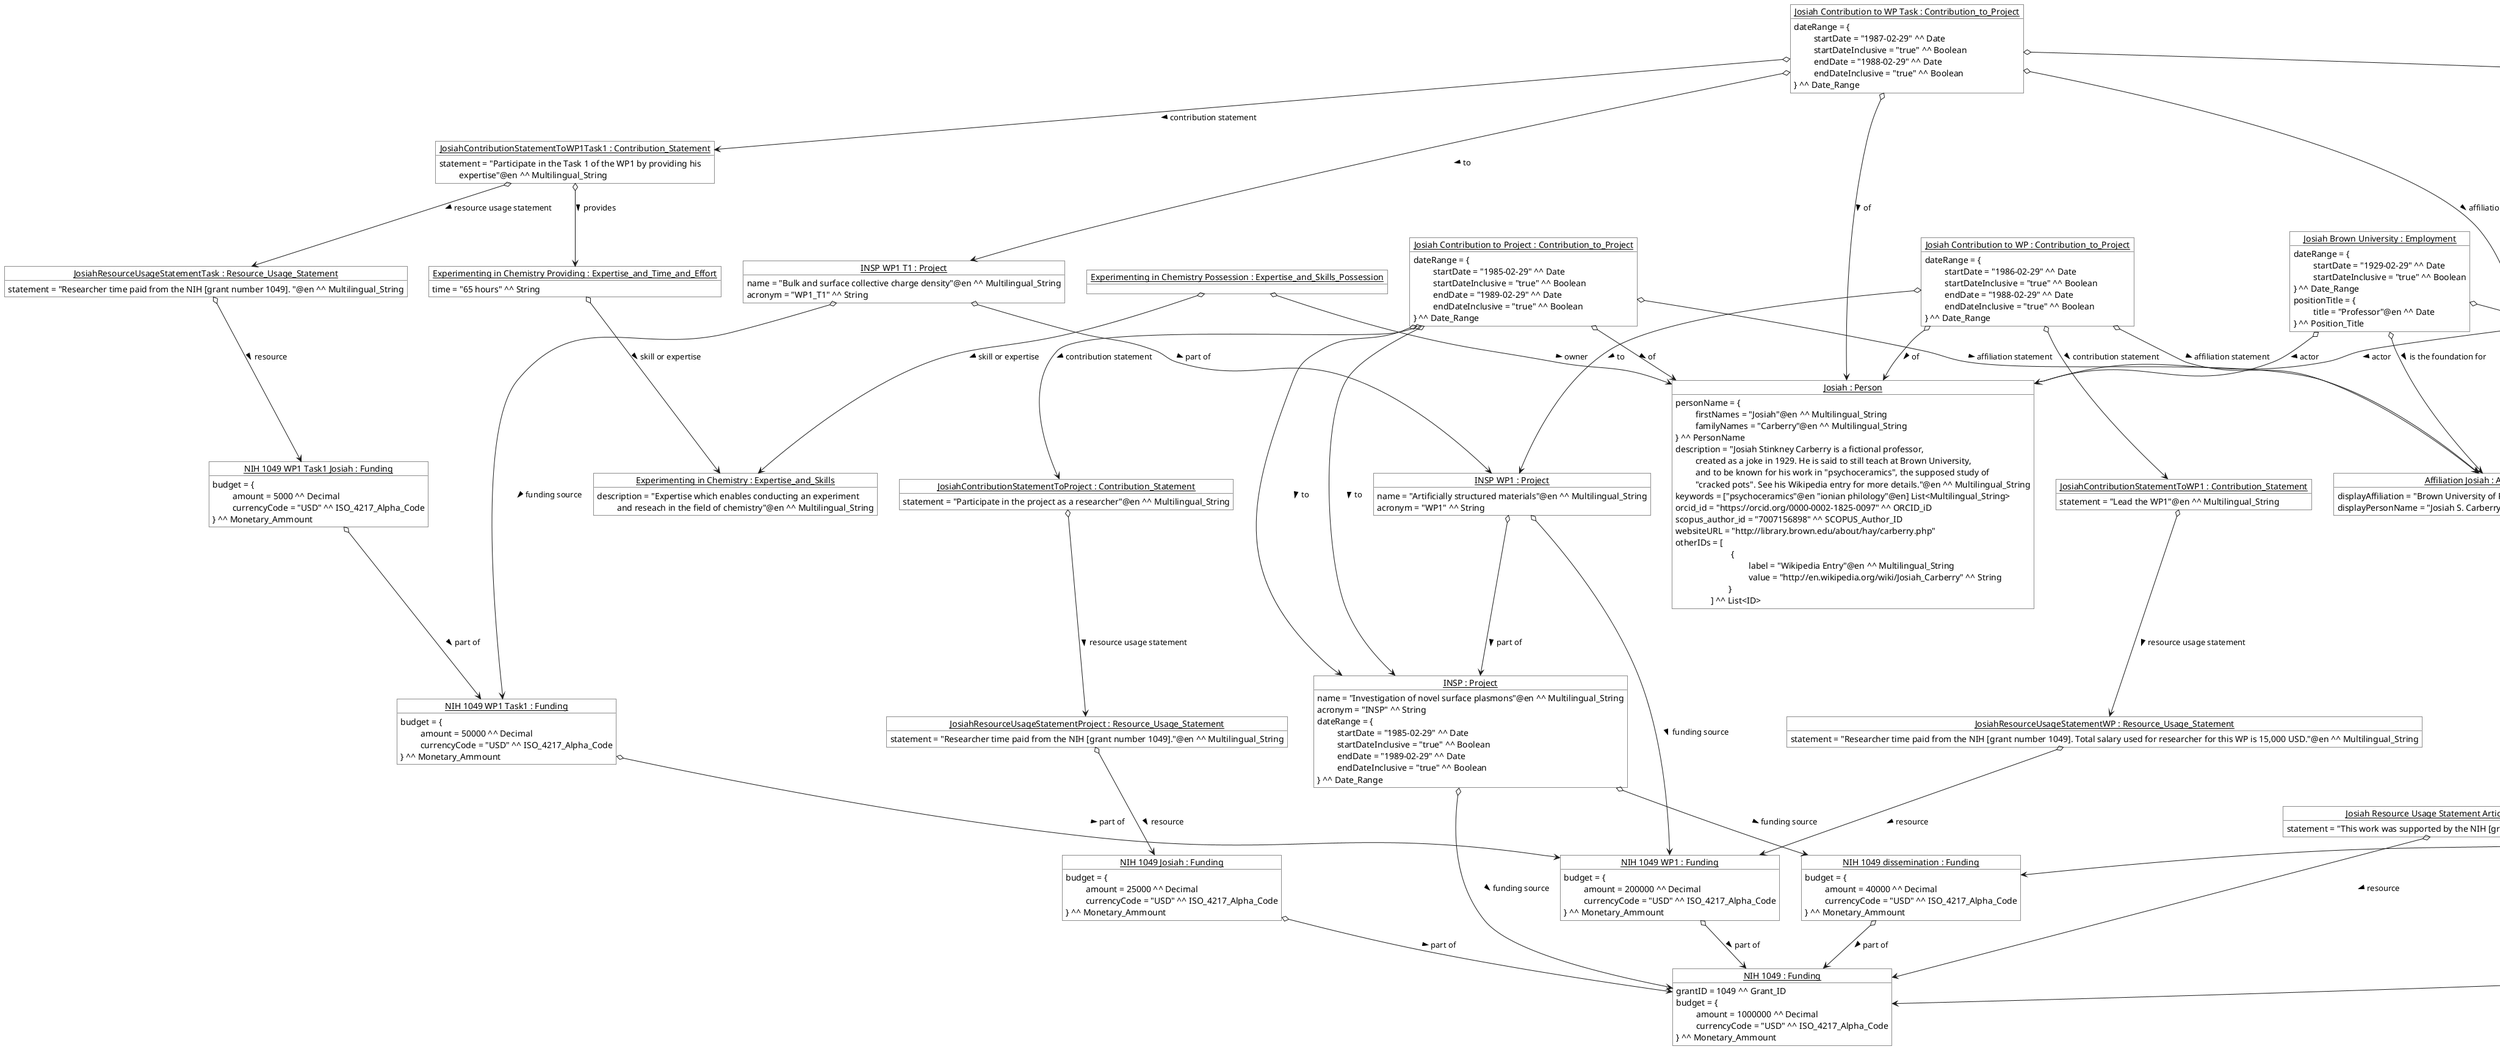 @startuml


    !startsub persons

        object "<u>Josiah : Person</u>" as Josiah #ffffff {
           personName = {
           \t firstNames = "Josiah"@en ^^ Multilingual_String
           \t familyNames = "Carberry"@en ^^ Multilingual_String
           } ^^ PersonName
           description = "Josiah Stinkney Carberry is a fictional professor,
           \t created as a joke in 1929. He is said to still teach at Brown University,
           \t and to be known for his work in "psychoceramics", the supposed study of
           \t "cracked pots". See his Wikipedia entry for more details."@en ^^ Multilingual_String
           keywords = ["psychoceramics"@en "ionian philology"@en] List<Multilingual_String>
           orcid_id = "https://orcid.org/0000-0002-1825-0097" ^^ ORCID_iD
           scopus_author_id = "7007156898" ^^ SCOPUS_Author_ID
           websiteURL = "http://library.brown.edu/about/hay/carberry.php"
           otherIDs = [
           \t\t\t {
           \t\t\t\t label = "Wikipedia Entry"@en ^^ Multilingual_String
           \t\t\t\t value = "http://en.wikipedia.org/wiki/Josiah_Carberry" ^^ String
           \t\t\t}
           \t\t] ^^ List<ID>
        }

    !endsub

    !startsub expertise

        object "<u>Experimenting in Chemistry : Expertise_and_Skills</u>" as ExperimentingInChemistry #ffffff {
            description = "Expertise which enables conducting an experiment
            \t and reseach in the field of chemistry"@en ^^ Multilingual_String
        }

        object "<u>Experimenting in Chemistry Possession : Expertise_and_Skills_Possession</u>" as ExperimentingInChemistryPossession #ffffff {

        }

        ExperimentingInChemistryPossession o--> Josiah : owner >

        ExperimentingInChemistryPossession o--> ExperimentingInChemistry : skill or expertise >

        object "<u>Experimenting in Chemistry Providing : Expertise_and_Time_and_Effort</u>" as ExperimentingInChemistryProviding #ffffff {
            time = "65 hours" ^^ String
        }

        ExperimentingInChemistryProviding o--> ExperimentingInChemistry : skill or expertise >

    !endsub

    !startsub institutions

        object "<u>Brown University : Organisation_Unit</u>" as BrownUniversity #ffffff {
            name = "Brown University"@en ^^ Multilingual_String
            rorId = "https://ror.org/05gq02987" ^^ ROR_ID_Type
            websiteURL = "https://www.brown.edu/" ^^ URI
            address = {
            \tcity = "Providence"@en ^^ Multilingual_String
            \tstateOrProvince = "Rhode Island"@en ^^ Multilingual_String
            \tcountry = "USA"@en ^^ Multilingual_String
            } ^^ Postal_Address
        }

        object "<u>NIH : Organisation_Unit</u>" as NIH #ffffff {
            name = "National Institutes of Health"@en ^^ Multilingual_String
            rorId = "https://ror.org/01cwqze88" ^^ ROR_ID_Type
            websiteURL = "https://www.nih.gov/" ^^ URI
            address = {
            \tstateOrProvince = "Maryland"@en ^^ Multilingual_String
            \tcountry = "USA"@en ^^ Multilingual_String
            } ^^ Postal_Address
        }

    !endsub

    !startsub employments

        object "<u>Josiah Brown University : Employment</u>" as JosiahBrownUniversity #ffffff {
            dateRange = {
            \t startDate = "1929-02-29" ^^ Date
            \t startDateInclusive = "true" ^^ Boolean
            } ^^ Date_Range
            positionTitle = {
            \t title = "Professor"@en ^^ Date
            } ^^ Position_Title
        }

        JosiahBrownUniversity o--> Josiah : actor >

        JosiahBrownUniversity o--> BrownUniversity : involved in >

    !endsub

    !startsub articles

        object "<u>Restricted Access : Restricted_Access_COAR_Accessibility_Specification_v_1_0</u>" as RestrictedAccess #00ff00

        object "<u>IEEE_TPS : Journal</u>" as IEEE_TPS #00ff00 {
            title = "IEEE Transactions on Plasma Science"@en ^^ Multilingual_String
            issn = "1939-9375" ^^ ISSN
        }

        object "<u>10.1109/TPS.1987.4316723 : Journal_Article</u>" as Article101109 #00ff00 {
            DOI = "10.1109/TPS.1987.4316723" ^^ DOI_Type
            title = "Bulk and surface plasmons in
            \t artificially structured materials"@en ^^ Multilingual_String
            publicationDate = 1987 ^^ Date
            startPage = "394"
            endPage = "410"
            volume = "15"
            number = "4"
        }

        Article101109 o--> IEEE_TPS : source >

        Article101109 o--> RestrictedAccess : accessRights >

    !endsub

    !startsub authorships

         object "<u>Josiah Article101109 : Authorship</u>" as JosiahArticle101109 #ffffff {
             correspondingAuthor = "false" ^^ Boolean
         }

         object "<u>Affiliation Josiah : Affiliation_Statement</u>" as AffiliationJosiah #ffffff {
             displayAffiliation = "Brown University of Providence, Providence, RI, USA" ^^ String
             displayPersonName = "Josiah S. Carberry" ^^ String
         }

         JosiahArticle101109 o--> AffiliationJosiah : affiliation >

         JosiahBrownUniversity o--> AffiliationJosiah : is the foundation for >

         JosiahArticle101109 o--> Josiah : actor >

         JosiahArticle101109 o--> Article101109 : document >

         object "<u>John Article101109 : Authorship</u>" as JohnArticle101109 #ffffff {
              correspondingAuthor = "true" ^^ Boolean
         }

         object "<u>Affiliation John Article101109 : Affiliation_Statement</u>" as AffiliationJohnArticle101109 #ffffff {
              displayAffiliation = "Brown University of Providence, Providence, RI, USA" ^^ String
              displayPersonName = "John J. Quinn" ^^ String
         }

         JohnArticle101109 o--> AffiliationJohnArticle101109 : affiliation >

         JohnArticle101109 o--> Article101109 : document >


    !endsub

    !startsub project

        object "<u>INSP : Project</u>" as INSP #ffffff {
             name = "Investigation of novel surface plasmons"@en ^^ Multilingual_String
             acronym = "INSP" ^^ String
             dateRange = {
             \t startDate = "1985-02-29" ^^ Date
             \t startDateInclusive = "true" ^^ Boolean
             \t endDate = "1989-02-29" ^^ Date
             \t endDateInclusive = "true" ^^ Boolean
             } ^^ Date_Range
        }

        object "<u>INSP WP1 : Project</u>" as INSP_WP1 #ffffff {
             name = "Artificially structured materials"@en ^^ Multilingual_String
             acronym = "WP1" ^^ String
        }

        object "<u>INSP WP1 T1 : Project</u>" as INSP_WP1_T1 #ffffff {
             name = "Bulk and surface collective charge density"@en ^^ Multilingual_String
             acronym = "WP1_T1" ^^ String
        }

        INSP_WP1_T1 o--> INSP_WP1 : part of >

        INSP_WP1 o--> INSP : part of >

        object "<u>NIH 1049 : Funding</u>" as NIH_1049 #ffffff {
             grantID = 1049 ^^ Grant_ID
             budget = {
             \t amount = 1000000 ^^ Decimal
             \t currencyCode = "USD" ^^ ISO_4217_Alpha_Code
             } ^^ Monetary_Ammount
        }

        INSP o--> NIH_1049 : funding source >

        object "<u>NIH 1049 WP1 : Funding</u>" as NIH_1049_WP1 #ffffff {
             budget = {
             \t amount = 200000 ^^ Decimal
             \t currencyCode = "USD" ^^ ISO_4217_Alpha_Code
             } ^^ Monetary_Ammount
        }

        INSP_WP1 o--> NIH_1049_WP1 : funding source >

        object "<u>NIH 1049 WP1 Task1 : Funding</u>" as NIH_1049_WP1_Task1 #ffffff {
             budget = {
             \t amount = 50000 ^^ Decimal
             \t currencyCode = "USD" ^^ ISO_4217_Alpha_Code
             } ^^ Monetary_Ammount
        }

        INSP_WP1_T1 o--> NIH_1049_WP1_Task1 : funding source >

        object "<u>NIH 1049 WP1 Task1 Josiah : Funding</u>" as NIH_1049_WP1_Task1_Josiah #ffffff {
             budget = {
             \t amount = 5000 ^^ Decimal
             \t currencyCode = "USD" ^^ ISO_4217_Alpha_Code
             } ^^ Monetary_Ammount
        }

        NIH_1049_WP1_Task1_Josiah o--> NIH_1049_WP1_Task1 : part of >

        object "<u>NIH 1049 Josiah : Funding</u>" as NIH_1049_Josiah #ffffff {
             budget = {
             \t amount = 25000 ^^ Decimal
             \t currencyCode = "USD" ^^ ISO_4217_Alpha_Code
             } ^^ Monetary_Ammount
        }

        NIH_1049_Josiah o--> NIH_1049 : part of >

        NIH_1049_WP1_Task1 o--> NIH_1049_WP1 : part of >

        NIH_1049_WP1 o--> NIH_1049 : part of >

        object "<u>NIH 1049 dissemination : Funding</u>" as NIH_1049_dissemination #ffffff {
             budget = {
             \t amount = 40000 ^^ Decimal
             \t currencyCode = "USD" ^^ ISO_4217_Alpha_Code
             } ^^ Monetary_Ammount
        }

        INSP o--> NIH_1049_dissemination : funding source >

        NIH_1049_dissemination o--> NIH_1049 : part of >

        object "<u>NIH 1049 dissemination Article101109 : Funding</u>" as NIH_1049_dissemination_Article101109 #ffffff {
             budget = {
             \t amount = 1000 ^^ Decimal
             \t currencyCode = "USD" ^^ ISO_4217_Alpha_Code
             } ^^ Monetary_Ammount
        }

        NIH_1049_dissemination_Article101109 o--> NIH_1049_dissemination : part of >

        object "<u>Brown University dissemination Article101109 : Funding</u>" as Brown_University_dissemination_Article101109 #ffffff {
             budget = {
             \t amount = 500 ^^ Decimal
             \t currencyCode = "USD" ^^ ISO_4217_Alpha_Code
             } ^^ Monetary_Ammount
        }

    !endsub

    !startsub contributionStatementToArticle

        object "<u>Josiah Contribution Statement to Article : CRediT_Contribution_Statement</u>" as JosiahContributionStatementToArticle #00ff00 {
             roleType = Writing - original draft ^^ CRediT_Role_Type
             degreeOfContribution = Lead ^^ CRediT_Degree_of_Contribution
        }

        object "<u>Josiah Resource Usage Statement Article : Resource_Usage_Statement</u>" as JosiahResourceUsageStatementArticle #ffffff {
            statement = "This work was supported by the NIH [grant number 1049]."@en ^^ Multilingual_String
        }

        JosiahContributionStatementToArticle o--> JosiahResourceUsageStatementArticle : resource usage statement >

        JosiahResourceUsageStatementArticle o--> NIH_1049 : resource >

        JosiahArticle101109 o--> JosiahContributionStatementToArticle : contribution statement >

    !endsub

    !startsub contributionToProject

        object "<u>Josiah Contribution to Project : Contribution_to_Project</u>" as JosiahContributionToProject #ffffff {
             dateRange = {
               \t startDate = "1985-02-29" ^^ Date
               \t startDateInclusive = "true" ^^ Boolean
               \t endDate = "1989-02-29" ^^ Date
               \t endDateInclusive = "true" ^^ Boolean
             } ^^ Date_Range
        }

        JosiahContributionToProject o--> AffiliationJosiah : affiliation statement >

        JosiahContributionToProject o--> Josiah : of >

        JosiahContributionToProject o--> INSP : to >

        object "<u>Josiah Contribution to WP : Contribution_to_Project</u>" as JosiahContributionToWP #ffffff {
             dateRange = {
               \t startDate = "1986-02-29" ^^ Date
               \t startDateInclusive = "true" ^^ Boolean
               \t endDate = "1988-02-29" ^^ Date
               \t endDateInclusive = "true" ^^ Boolean
             } ^^ Date_Range
        }

        JosiahContributionToWP o--> AffiliationJosiah : affiliation statement >

        JosiahContributionToWP o--> Josiah : of >

        JosiahContributionToWP o--> INSP_WP1 : to >

        object "<u>Josiah Contribution to WP Task : Contribution_to_Project</u>" as JosiahContributionToWPTask #ffffff {
             dateRange = {
               \t startDate = "1987-02-29" ^^ Date
               \t startDateInclusive = "true" ^^ Boolean
               \t endDate = "1988-02-29" ^^ Date
               \t endDateInclusive = "true" ^^ Boolean
             } ^^ Date_Range
        }

        JosiahContributionToWPTask o--> AffiliationJosiah : affiliation statement >

        JosiahContributionToWPTask o--> Josiah : of >

        JosiahContributionToWPTask o--> INSP_WP1_T1 : to >

        JosiahContributionToWPTask o--> Article101109 : evindeced by >

        object "<u>NIH Contribution to Project : Contribution_to_Project</u>" as NIHContributionToProject #ffffff {
             dateRange = {
               \t startDate = "1985-02-29" ^^ Date
               \t startDateInclusive = "true" ^^ Boolean
               \t endDate = "1989-02-29" ^^ Date
               \t endDateInclusive = "true" ^^ Boolean
             } ^^ Date_Range
        }

        NIHContributionToProject o--> NIH : of >

        JosiahContributionToProject o--> INSP : to >

    !endsub

    !startsub contributionToDocument

        object "<u>Brown University Contribution to Article101109 : Contribution_to_Document</u>" as BrownUniversityContributionToArticle101109 #ffffff {

        }

        BrownUniversityContributionToArticle101109 o--> BrownUniversity : of >

        BrownUniversityContributionToArticle101109 o--> Article101109 : to >

        object "<u>NIH Contribution to Article101109 : Contribution_to_Document</u>" as NIHContributionToArticle101109 #ffffff {

        }

        NIHContributionToArticle101109 o--> NIH : of >

        NIHContributionToArticle101109 o--> Article101109 : to >

    !endsub

    !startsub contributionStatementToProject

        object "<u>JosiahContributionStatementToProject : Contribution_Statement</u>" as JosiahContributionStatementToProject #ffffff {
             statement = "Participate in the project as a researcher"@en ^^ Multilingual_String
        }

        object "<u>JosiahContributionStatementToWP1 : Contribution_Statement</u>" as JosiahContributionStatementToWP1 #ffffff {
             statement = "Lead the WP1"@en ^^ Multilingual_String
        }

        object "<u>JosiahContributionStatementToWP1Task1 : Contribution_Statement</u>" as JosiahContributionStatementToWP1Task1 #ffffff {
             statement = "Participate in the Task 1 of the WP1 by providing his
             \t expertise"@en ^^ Multilingual_String
        }

        object "<u>JosiahResourceUsageStatementProject : Resource_Usage_Statement</u>" as JosiahResourceUsageStatementProject #ffffff {
             statement = "Researcher time paid from the NIH [grant number 1049]."@en ^^ Multilingual_String
        }

        JosiahContributionStatementToProject o--> JosiahResourceUsageStatementProject : resource usage statement >

        JosiahResourceUsageStatementProject o--> NIH_1049_Josiah : resource >

        object "<u>JosiahResourceUsageStatementWP : Resource_Usage_Statement</u>" as JosiahResourceUsageStatementWP #ffffff {
             statement = "Researcher time paid from the NIH [grant number 1049]. Total salary used for researcher for this WP is 15,000 USD."@en ^^ Multilingual_String
        }

        JosiahContributionStatementToWP1 o--> JosiahResourceUsageStatementWP : resource usage statement >

        JosiahResourceUsageStatementWP o--> NIH_1049_WP1 : resource >

        object "<u>JosiahResourceUsageStatementTask : Resource_Usage_Statement</u>" as JosiahResourceUsageStatementTask #ffffff {
             statement = "Researcher time paid from the NIH [grant number 1049]. "@en ^^ Multilingual_String
        }

        JosiahContributionStatementToWP1Task1 o--> JosiahResourceUsageStatementTask : resource usage statement >

        JosiahResourceUsageStatementTask o--> NIH_1049_WP1_Task1_Josiah : resource >

        JosiahContributionStatementToWP1Task1 o--> ExperimentingInChemistryProviding : provides >

        JosiahContributionToProject o--> JosiahContributionStatementToProject : contribution statement >

        JosiahContributionToWP o--> JosiahContributionStatementToWP1 : contribution statement >

        JosiahContributionToWPTask o--> JosiahContributionStatementToWP1Task1 : contribution statement >

        object "<u>NIHContributionStatementToProject : Contribution_Statement</u>" as NIHContributionStatementToProject #ffffff {
             statement = "NIH provides funding to the project"@en ^^ Multilingual_String
        }

        NIHContributionToProject o--> NIHContributionStatementToProject : contribution statement >

        NIHContributionStatementToProject o--> NIH_1049 : provides >

    !endsub

    !startsub contributionStatementToDocument

        object "<u>BrownUniversityContributionStatementToArticle : Contribution_Statement</u>" as BrownUniversityContributionStatementToArticle #ffffff {
             statement = "Paying 1,500 USD for APC and open-access for
             \t journal article"@en ^^ Multilingual_String
        }

        object "<u>BrownUniversityResourceUsageStatementTaskArticle : Resource_Usage_Statement</u>" as BrownUniversityResourceUsageStatementTaskArticle #ffffff {
             statement = "Paying of part of APC and open-access to article covered by the NIH [grant number 1049]. "@en ^^ Multilingual_String
        }

        BrownUniversityContributionStatementToArticle o--> BrownUniversityResourceUsageStatementTaskArticle : resource usage statement >

        BrownUniversityResourceUsageStatementTaskArticle o--> NIH_1049_dissemination_Article101109 : resource >

        BrownUniversityContributionStatementToArticle o--> Brown_University_dissemination_Article101109 : provides >

        BrownUniversityContributionToArticle101109 o--> BrownUniversityContributionStatementToArticle : contribution statement >

        object "<u>NIHContributionStatementToDocument : Contribution_Statement</u>" as NIHContributionStatementToDocument #ffffff {
             statement = "NIH provides funding to publishing the paper in the open-access mode"@en ^^ Multilingual_String
        }

        NIHContributionToArticle101109 o--> NIHContributionStatementToDocument : contribution statement >

        NIHContributionStatementToDocument o--> NIH_1049_dissemination_Article101109 : provides >

    !endsub

@enduml